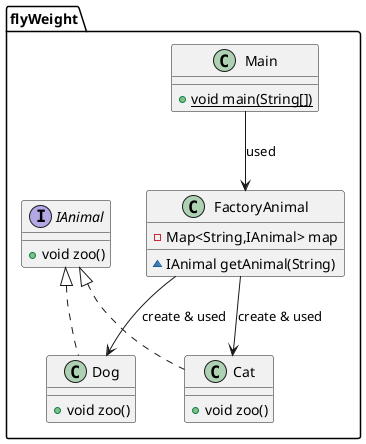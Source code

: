 @startuml
class flyWeight.Dog {
+ void zoo()
}
class flyWeight.Cat {
+ void zoo()
}
class flyWeight.Main {
+ {static} void main(String[])
}
class flyWeight.FactoryAnimal {
- Map<String,IAnimal> map
~ IAnimal getAnimal(String)
}
interface flyWeight.IAnimal {
+ void zoo()
}


flyWeight.IAnimal <|.. flyWeight.Dog
flyWeight.IAnimal <|.. flyWeight.Cat

Main --> FactoryAnimal : used
FactoryAnimal --> Cat : create & used
FactoryAnimal --> Dog : create & used
@endumlj